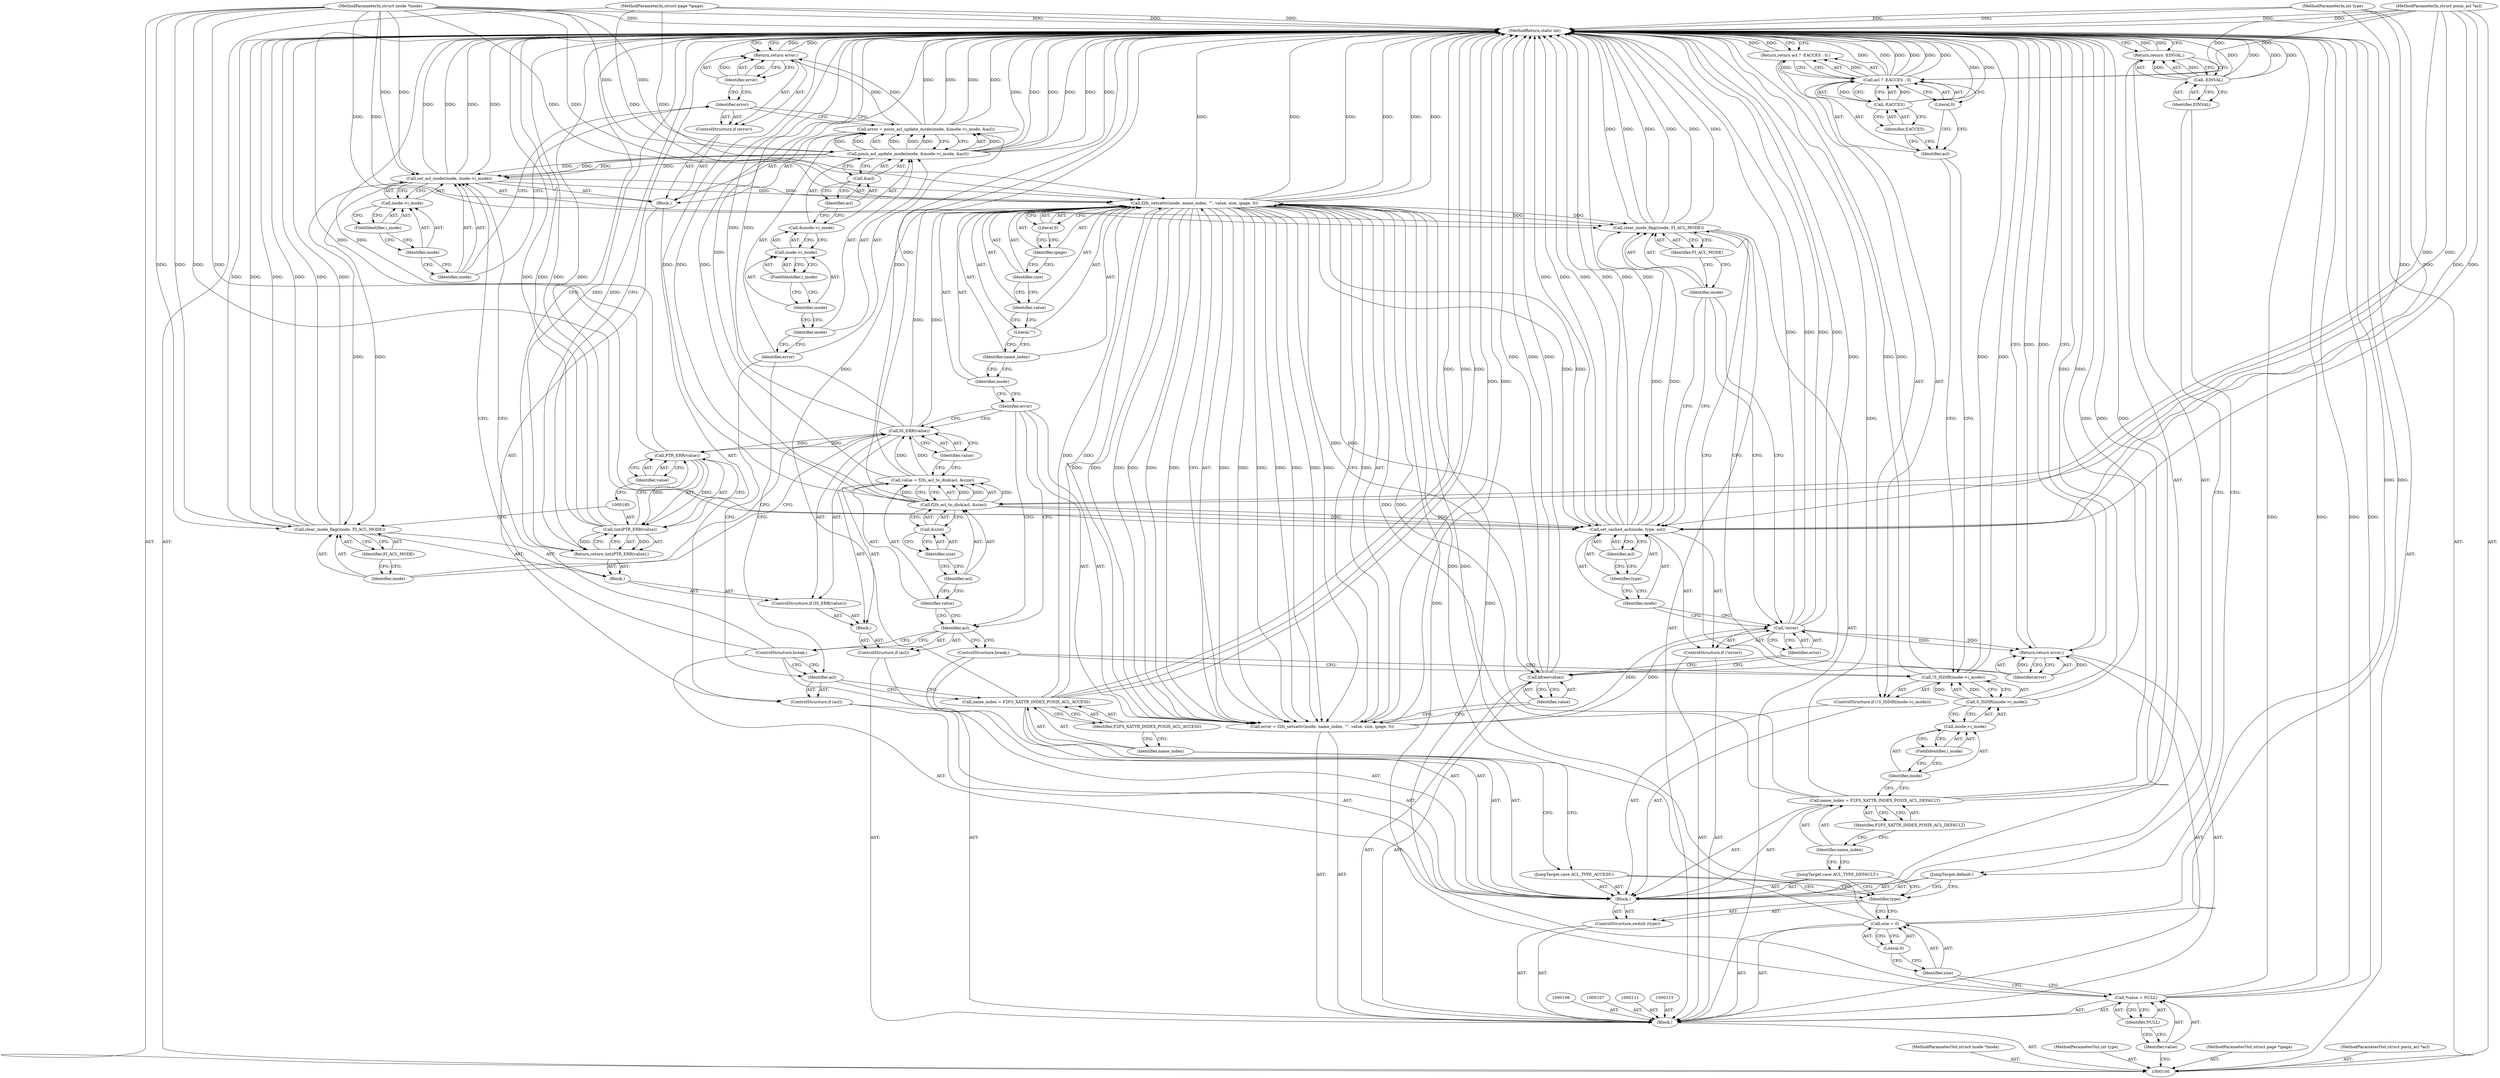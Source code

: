 digraph "0_linux_073931017b49d9458aa351605b43a7e34598caef_4" {
"1000212" [label="(MethodReturn,static int)"];
"1000101" [label="(MethodParameterIn,struct inode *inode)"];
"1000310" [label="(MethodParameterOut,struct inode *inode)"];
"1000102" [label="(MethodParameterIn,int type)"];
"1000311" [label="(MethodParameterOut,int type)"];
"1000119" [label="(JumpTarget,case ACL_TYPE_ACCESS:)"];
"1000122" [label="(Identifier,F2FS_XATTR_INDEX_POSIX_ACL_ACCESS)"];
"1000120" [label="(Call,name_index = F2FS_XATTR_INDEX_POSIX_ACL_ACCESS)"];
"1000121" [label="(Identifier,name_index)"];
"1000125" [label="(Block,)"];
"1000123" [label="(ControlStructure,if (acl))"];
"1000124" [label="(Identifier,acl)"];
"1000128" [label="(Call,posix_acl_update_mode(inode, &inode->i_mode, &acl))"];
"1000126" [label="(Call,error = posix_acl_update_mode(inode, &inode->i_mode, &acl))"];
"1000127" [label="(Identifier,error)"];
"1000129" [label="(Identifier,inode)"];
"1000130" [label="(Call,&inode->i_mode)"];
"1000131" [label="(Call,inode->i_mode)"];
"1000132" [label="(Identifier,inode)"];
"1000133" [label="(FieldIdentifier,i_mode)"];
"1000134" [label="(Call,&acl)"];
"1000135" [label="(Identifier,acl)"];
"1000136" [label="(ControlStructure,if (error))"];
"1000137" [label="(Identifier,error)"];
"1000139" [label="(Identifier,error)"];
"1000138" [label="(Return,return error;)"];
"1000141" [label="(Identifier,inode)"];
"1000142" [label="(Call,inode->i_mode)"];
"1000143" [label="(Identifier,inode)"];
"1000144" [label="(FieldIdentifier,i_mode)"];
"1000140" [label="(Call,set_acl_inode(inode, inode->i_mode))"];
"1000145" [label="(ControlStructure,break;)"];
"1000104" [label="(MethodParameterIn,struct page *ipage)"];
"1000313" [label="(MethodParameterOut,struct page *ipage)"];
"1000103" [label="(MethodParameterIn,struct posix_acl *acl)"];
"1000312" [label="(MethodParameterOut,struct posix_acl *acl)"];
"1000146" [label="(JumpTarget,case ACL_TYPE_DEFAULT:)"];
"1000149" [label="(Identifier,F2FS_XATTR_INDEX_POSIX_ACL_DEFAULT)"];
"1000147" [label="(Call,name_index = F2FS_XATTR_INDEX_POSIX_ACL_DEFAULT)"];
"1000148" [label="(Identifier,name_index)"];
"1000153" [label="(Call,inode->i_mode)"];
"1000154" [label="(Identifier,inode)"];
"1000150" [label="(ControlStructure,if (!S_ISDIR(inode->i_mode)))"];
"1000155" [label="(FieldIdentifier,i_mode)"];
"1000151" [label="(Call,!S_ISDIR(inode->i_mode))"];
"1000152" [label="(Call,S_ISDIR(inode->i_mode))"];
"1000157" [label="(Call,acl ? -EACCES : 0)"];
"1000158" [label="(Identifier,acl)"];
"1000159" [label="(Call,-EACCES)"];
"1000160" [label="(Identifier,EACCES)"];
"1000161" [label="(Literal,0)"];
"1000156" [label="(Return,return acl ? -EACCES : 0;)"];
"1000162" [label="(ControlStructure,break;)"];
"1000163" [label="(JumpTarget,default:)"];
"1000166" [label="(Identifier,EINVAL)"];
"1000164" [label="(Return,return -EINVAL;)"];
"1000165" [label="(Call,-EINVAL)"];
"1000105" [label="(Block,)"];
"1000167" [label="(ControlStructure,if (acl))"];
"1000169" [label="(Block,)"];
"1000168" [label="(Identifier,acl)"];
"1000172" [label="(Call,f2fs_acl_to_disk(acl, &size))"];
"1000170" [label="(Call,value = f2fs_acl_to_disk(acl, &size))"];
"1000171" [label="(Identifier,value)"];
"1000173" [label="(Identifier,acl)"];
"1000174" [label="(Call,&size)"];
"1000175" [label="(Identifier,size)"];
"1000178" [label="(Identifier,value)"];
"1000176" [label="(ControlStructure,if (IS_ERR(value)))"];
"1000179" [label="(Block,)"];
"1000177" [label="(Call,IS_ERR(value))"];
"1000181" [label="(Identifier,inode)"];
"1000182" [label="(Identifier,FI_ACL_MODE)"];
"1000180" [label="(Call,clear_inode_flag(inode, FI_ACL_MODE))"];
"1000184" [label="(Call,(int)PTR_ERR(value))"];
"1000186" [label="(Call,PTR_ERR(value))"];
"1000187" [label="(Identifier,value)"];
"1000183" [label="(Return,return (int)PTR_ERR(value);)"];
"1000188" [label="(Call,error = f2fs_setxattr(inode, name_index, \"\", value, size, ipage, 0))"];
"1000189" [label="(Identifier,error)"];
"1000191" [label="(Identifier,inode)"];
"1000192" [label="(Identifier,name_index)"];
"1000193" [label="(Literal,\"\")"];
"1000194" [label="(Identifier,value)"];
"1000195" [label="(Identifier,size)"];
"1000196" [label="(Identifier,ipage)"];
"1000197" [label="(Literal,0)"];
"1000190" [label="(Call,f2fs_setxattr(inode, name_index, \"\", value, size, ipage, 0))"];
"1000198" [label="(Call,kfree(value))"];
"1000199" [label="(Identifier,value)"];
"1000200" [label="(ControlStructure,if (!error))"];
"1000201" [label="(Call,!error)"];
"1000202" [label="(Identifier,error)"];
"1000204" [label="(Identifier,inode)"];
"1000203" [label="(Call,set_cached_acl(inode, type, acl))"];
"1000205" [label="(Identifier,type)"];
"1000206" [label="(Identifier,acl)"];
"1000207" [label="(Call,clear_inode_flag(inode, FI_ACL_MODE))"];
"1000208" [label="(Identifier,inode)"];
"1000209" [label="(Identifier,FI_ACL_MODE)"];
"1000210" [label="(Return,return error;)"];
"1000211" [label="(Identifier,error)"];
"1000110" [label="(Identifier,NULL)"];
"1000108" [label="(Call,*value = NULL)"];
"1000109" [label="(Identifier,value)"];
"1000114" [label="(Literal,0)"];
"1000112" [label="(Call,size = 0)"];
"1000113" [label="(Identifier,size)"];
"1000116" [label="(ControlStructure,switch (type))"];
"1000118" [label="(Block,)"];
"1000117" [label="(Identifier,type)"];
"1000212" -> "1000100"  [label="AST: "];
"1000212" -> "1000138"  [label="CFG: "];
"1000212" -> "1000156"  [label="CFG: "];
"1000212" -> "1000164"  [label="CFG: "];
"1000212" -> "1000183"  [label="CFG: "];
"1000212" -> "1000210"  [label="CFG: "];
"1000183" -> "1000212"  [label="DDG: "];
"1000138" -> "1000212"  [label="DDG: "];
"1000210" -> "1000212"  [label="DDG: "];
"1000156" -> "1000212"  [label="DDG: "];
"1000164" -> "1000212"  [label="DDG: "];
"1000201" -> "1000212"  [label="DDG: "];
"1000201" -> "1000212"  [label="DDG: "];
"1000151" -> "1000212"  [label="DDG: "];
"1000151" -> "1000212"  [label="DDG: "];
"1000188" -> "1000212"  [label="DDG: "];
"1000157" -> "1000212"  [label="DDG: "];
"1000157" -> "1000212"  [label="DDG: "];
"1000157" -> "1000212"  [label="DDG: "];
"1000104" -> "1000212"  [label="DDG: "];
"1000159" -> "1000212"  [label="DDG: "];
"1000203" -> "1000212"  [label="DDG: "];
"1000203" -> "1000212"  [label="DDG: "];
"1000203" -> "1000212"  [label="DDG: "];
"1000180" -> "1000212"  [label="DDG: "];
"1000180" -> "1000212"  [label="DDG: "];
"1000180" -> "1000212"  [label="DDG: "];
"1000198" -> "1000212"  [label="DDG: "];
"1000198" -> "1000212"  [label="DDG: "];
"1000120" -> "1000212"  [label="DDG: "];
"1000120" -> "1000212"  [label="DDG: "];
"1000126" -> "1000212"  [label="DDG: "];
"1000126" -> "1000212"  [label="DDG: "];
"1000190" -> "1000212"  [label="DDG: "];
"1000190" -> "1000212"  [label="DDG: "];
"1000190" -> "1000212"  [label="DDG: "];
"1000128" -> "1000212"  [label="DDG: "];
"1000128" -> "1000212"  [label="DDG: "];
"1000128" -> "1000212"  [label="DDG: "];
"1000184" -> "1000212"  [label="DDG: "];
"1000184" -> "1000212"  [label="DDG: "];
"1000170" -> "1000212"  [label="DDG: "];
"1000186" -> "1000212"  [label="DDG: "];
"1000140" -> "1000212"  [label="DDG: "];
"1000140" -> "1000212"  [label="DDG: "];
"1000207" -> "1000212"  [label="DDG: "];
"1000207" -> "1000212"  [label="DDG: "];
"1000207" -> "1000212"  [label="DDG: "];
"1000165" -> "1000212"  [label="DDG: "];
"1000165" -> "1000212"  [label="DDG: "];
"1000103" -> "1000212"  [label="DDG: "];
"1000147" -> "1000212"  [label="DDG: "];
"1000147" -> "1000212"  [label="DDG: "];
"1000152" -> "1000212"  [label="DDG: "];
"1000102" -> "1000212"  [label="DDG: "];
"1000112" -> "1000212"  [label="DDG: "];
"1000101" -> "1000212"  [label="DDG: "];
"1000108" -> "1000212"  [label="DDG: "];
"1000108" -> "1000212"  [label="DDG: "];
"1000172" -> "1000212"  [label="DDG: "];
"1000172" -> "1000212"  [label="DDG: "];
"1000177" -> "1000212"  [label="DDG: "];
"1000101" -> "1000100"  [label="AST: "];
"1000101" -> "1000212"  [label="DDG: "];
"1000101" -> "1000128"  [label="DDG: "];
"1000101" -> "1000140"  [label="DDG: "];
"1000101" -> "1000180"  [label="DDG: "];
"1000101" -> "1000190"  [label="DDG: "];
"1000101" -> "1000203"  [label="DDG: "];
"1000101" -> "1000207"  [label="DDG: "];
"1000310" -> "1000100"  [label="AST: "];
"1000102" -> "1000100"  [label="AST: "];
"1000102" -> "1000212"  [label="DDG: "];
"1000102" -> "1000203"  [label="DDG: "];
"1000311" -> "1000100"  [label="AST: "];
"1000119" -> "1000118"  [label="AST: "];
"1000119" -> "1000117"  [label="CFG: "];
"1000121" -> "1000119"  [label="CFG: "];
"1000122" -> "1000120"  [label="AST: "];
"1000122" -> "1000121"  [label="CFG: "];
"1000120" -> "1000122"  [label="CFG: "];
"1000120" -> "1000118"  [label="AST: "];
"1000120" -> "1000122"  [label="CFG: "];
"1000121" -> "1000120"  [label="AST: "];
"1000122" -> "1000120"  [label="AST: "];
"1000124" -> "1000120"  [label="CFG: "];
"1000120" -> "1000212"  [label="DDG: "];
"1000120" -> "1000212"  [label="DDG: "];
"1000120" -> "1000190"  [label="DDG: "];
"1000121" -> "1000120"  [label="AST: "];
"1000121" -> "1000119"  [label="CFG: "];
"1000122" -> "1000121"  [label="CFG: "];
"1000125" -> "1000123"  [label="AST: "];
"1000126" -> "1000125"  [label="AST: "];
"1000136" -> "1000125"  [label="AST: "];
"1000140" -> "1000125"  [label="AST: "];
"1000123" -> "1000118"  [label="AST: "];
"1000124" -> "1000123"  [label="AST: "];
"1000125" -> "1000123"  [label="AST: "];
"1000124" -> "1000123"  [label="AST: "];
"1000124" -> "1000120"  [label="CFG: "];
"1000127" -> "1000124"  [label="CFG: "];
"1000145" -> "1000124"  [label="CFG: "];
"1000128" -> "1000126"  [label="AST: "];
"1000128" -> "1000134"  [label="CFG: "];
"1000129" -> "1000128"  [label="AST: "];
"1000130" -> "1000128"  [label="AST: "];
"1000134" -> "1000128"  [label="AST: "];
"1000126" -> "1000128"  [label="CFG: "];
"1000128" -> "1000212"  [label="DDG: "];
"1000128" -> "1000212"  [label="DDG: "];
"1000128" -> "1000212"  [label="DDG: "];
"1000128" -> "1000126"  [label="DDG: "];
"1000128" -> "1000126"  [label="DDG: "];
"1000128" -> "1000126"  [label="DDG: "];
"1000101" -> "1000128"  [label="DDG: "];
"1000128" -> "1000140"  [label="DDG: "];
"1000128" -> "1000140"  [label="DDG: "];
"1000126" -> "1000125"  [label="AST: "];
"1000126" -> "1000128"  [label="CFG: "];
"1000127" -> "1000126"  [label="AST: "];
"1000128" -> "1000126"  [label="AST: "];
"1000137" -> "1000126"  [label="CFG: "];
"1000126" -> "1000212"  [label="DDG: "];
"1000126" -> "1000212"  [label="DDG: "];
"1000128" -> "1000126"  [label="DDG: "];
"1000128" -> "1000126"  [label="DDG: "];
"1000128" -> "1000126"  [label="DDG: "];
"1000126" -> "1000138"  [label="DDG: "];
"1000127" -> "1000126"  [label="AST: "];
"1000127" -> "1000124"  [label="CFG: "];
"1000129" -> "1000127"  [label="CFG: "];
"1000129" -> "1000128"  [label="AST: "];
"1000129" -> "1000127"  [label="CFG: "];
"1000132" -> "1000129"  [label="CFG: "];
"1000130" -> "1000128"  [label="AST: "];
"1000130" -> "1000131"  [label="CFG: "];
"1000131" -> "1000130"  [label="AST: "];
"1000135" -> "1000130"  [label="CFG: "];
"1000131" -> "1000130"  [label="AST: "];
"1000131" -> "1000133"  [label="CFG: "];
"1000132" -> "1000131"  [label="AST: "];
"1000133" -> "1000131"  [label="AST: "];
"1000130" -> "1000131"  [label="CFG: "];
"1000132" -> "1000131"  [label="AST: "];
"1000132" -> "1000129"  [label="CFG: "];
"1000133" -> "1000132"  [label="CFG: "];
"1000133" -> "1000131"  [label="AST: "];
"1000133" -> "1000132"  [label="CFG: "];
"1000131" -> "1000133"  [label="CFG: "];
"1000134" -> "1000128"  [label="AST: "];
"1000134" -> "1000135"  [label="CFG: "];
"1000135" -> "1000134"  [label="AST: "];
"1000128" -> "1000134"  [label="CFG: "];
"1000135" -> "1000134"  [label="AST: "];
"1000135" -> "1000130"  [label="CFG: "];
"1000134" -> "1000135"  [label="CFG: "];
"1000136" -> "1000125"  [label="AST: "];
"1000137" -> "1000136"  [label="AST: "];
"1000138" -> "1000136"  [label="AST: "];
"1000137" -> "1000136"  [label="AST: "];
"1000137" -> "1000126"  [label="CFG: "];
"1000139" -> "1000137"  [label="CFG: "];
"1000141" -> "1000137"  [label="CFG: "];
"1000139" -> "1000138"  [label="AST: "];
"1000139" -> "1000137"  [label="CFG: "];
"1000138" -> "1000139"  [label="CFG: "];
"1000139" -> "1000138"  [label="DDG: "];
"1000138" -> "1000136"  [label="AST: "];
"1000138" -> "1000139"  [label="CFG: "];
"1000139" -> "1000138"  [label="AST: "];
"1000212" -> "1000138"  [label="CFG: "];
"1000138" -> "1000212"  [label="DDG: "];
"1000139" -> "1000138"  [label="DDG: "];
"1000126" -> "1000138"  [label="DDG: "];
"1000141" -> "1000140"  [label="AST: "];
"1000141" -> "1000137"  [label="CFG: "];
"1000143" -> "1000141"  [label="CFG: "];
"1000142" -> "1000140"  [label="AST: "];
"1000142" -> "1000144"  [label="CFG: "];
"1000143" -> "1000142"  [label="AST: "];
"1000144" -> "1000142"  [label="AST: "];
"1000140" -> "1000142"  [label="CFG: "];
"1000143" -> "1000142"  [label="AST: "];
"1000143" -> "1000141"  [label="CFG: "];
"1000144" -> "1000143"  [label="CFG: "];
"1000144" -> "1000142"  [label="AST: "];
"1000144" -> "1000143"  [label="CFG: "];
"1000142" -> "1000144"  [label="CFG: "];
"1000140" -> "1000125"  [label="AST: "];
"1000140" -> "1000142"  [label="CFG: "];
"1000141" -> "1000140"  [label="AST: "];
"1000142" -> "1000140"  [label="AST: "];
"1000145" -> "1000140"  [label="CFG: "];
"1000140" -> "1000212"  [label="DDG: "];
"1000140" -> "1000212"  [label="DDG: "];
"1000128" -> "1000140"  [label="DDG: "];
"1000128" -> "1000140"  [label="DDG: "];
"1000101" -> "1000140"  [label="DDG: "];
"1000140" -> "1000180"  [label="DDG: "];
"1000140" -> "1000190"  [label="DDG: "];
"1000145" -> "1000118"  [label="AST: "];
"1000145" -> "1000140"  [label="CFG: "];
"1000145" -> "1000124"  [label="CFG: "];
"1000168" -> "1000145"  [label="CFG: "];
"1000104" -> "1000100"  [label="AST: "];
"1000104" -> "1000212"  [label="DDG: "];
"1000104" -> "1000190"  [label="DDG: "];
"1000313" -> "1000100"  [label="AST: "];
"1000103" -> "1000100"  [label="AST: "];
"1000103" -> "1000212"  [label="DDG: "];
"1000103" -> "1000157"  [label="DDG: "];
"1000103" -> "1000172"  [label="DDG: "];
"1000103" -> "1000203"  [label="DDG: "];
"1000312" -> "1000100"  [label="AST: "];
"1000146" -> "1000118"  [label="AST: "];
"1000146" -> "1000117"  [label="CFG: "];
"1000148" -> "1000146"  [label="CFG: "];
"1000149" -> "1000147"  [label="AST: "];
"1000149" -> "1000148"  [label="CFG: "];
"1000147" -> "1000149"  [label="CFG: "];
"1000147" -> "1000118"  [label="AST: "];
"1000147" -> "1000149"  [label="CFG: "];
"1000148" -> "1000147"  [label="AST: "];
"1000149" -> "1000147"  [label="AST: "];
"1000154" -> "1000147"  [label="CFG: "];
"1000147" -> "1000212"  [label="DDG: "];
"1000147" -> "1000212"  [label="DDG: "];
"1000147" -> "1000190"  [label="DDG: "];
"1000148" -> "1000147"  [label="AST: "];
"1000148" -> "1000146"  [label="CFG: "];
"1000149" -> "1000148"  [label="CFG: "];
"1000153" -> "1000152"  [label="AST: "];
"1000153" -> "1000155"  [label="CFG: "];
"1000154" -> "1000153"  [label="AST: "];
"1000155" -> "1000153"  [label="AST: "];
"1000152" -> "1000153"  [label="CFG: "];
"1000154" -> "1000153"  [label="AST: "];
"1000154" -> "1000147"  [label="CFG: "];
"1000155" -> "1000154"  [label="CFG: "];
"1000150" -> "1000118"  [label="AST: "];
"1000151" -> "1000150"  [label="AST: "];
"1000156" -> "1000150"  [label="AST: "];
"1000155" -> "1000153"  [label="AST: "];
"1000155" -> "1000154"  [label="CFG: "];
"1000153" -> "1000155"  [label="CFG: "];
"1000151" -> "1000150"  [label="AST: "];
"1000151" -> "1000152"  [label="CFG: "];
"1000152" -> "1000151"  [label="AST: "];
"1000158" -> "1000151"  [label="CFG: "];
"1000162" -> "1000151"  [label="CFG: "];
"1000151" -> "1000212"  [label="DDG: "];
"1000151" -> "1000212"  [label="DDG: "];
"1000152" -> "1000151"  [label="DDG: "];
"1000152" -> "1000151"  [label="AST: "];
"1000152" -> "1000153"  [label="CFG: "];
"1000153" -> "1000152"  [label="AST: "];
"1000151" -> "1000152"  [label="CFG: "];
"1000152" -> "1000212"  [label="DDG: "];
"1000152" -> "1000151"  [label="DDG: "];
"1000157" -> "1000156"  [label="AST: "];
"1000157" -> "1000159"  [label="CFG: "];
"1000157" -> "1000161"  [label="CFG: "];
"1000158" -> "1000157"  [label="AST: "];
"1000159" -> "1000157"  [label="AST: "];
"1000161" -> "1000157"  [label="AST: "];
"1000156" -> "1000157"  [label="CFG: "];
"1000157" -> "1000212"  [label="DDG: "];
"1000157" -> "1000212"  [label="DDG: "];
"1000157" -> "1000212"  [label="DDG: "];
"1000157" -> "1000156"  [label="DDG: "];
"1000103" -> "1000157"  [label="DDG: "];
"1000159" -> "1000157"  [label="DDG: "];
"1000158" -> "1000157"  [label="AST: "];
"1000158" -> "1000151"  [label="CFG: "];
"1000160" -> "1000158"  [label="CFG: "];
"1000161" -> "1000158"  [label="CFG: "];
"1000159" -> "1000157"  [label="AST: "];
"1000159" -> "1000160"  [label="CFG: "];
"1000160" -> "1000159"  [label="AST: "];
"1000157" -> "1000159"  [label="CFG: "];
"1000159" -> "1000212"  [label="DDG: "];
"1000159" -> "1000157"  [label="DDG: "];
"1000160" -> "1000159"  [label="AST: "];
"1000160" -> "1000158"  [label="CFG: "];
"1000159" -> "1000160"  [label="CFG: "];
"1000161" -> "1000157"  [label="AST: "];
"1000161" -> "1000158"  [label="CFG: "];
"1000157" -> "1000161"  [label="CFG: "];
"1000156" -> "1000150"  [label="AST: "];
"1000156" -> "1000157"  [label="CFG: "];
"1000157" -> "1000156"  [label="AST: "];
"1000212" -> "1000156"  [label="CFG: "];
"1000156" -> "1000212"  [label="DDG: "];
"1000157" -> "1000156"  [label="DDG: "];
"1000162" -> "1000118"  [label="AST: "];
"1000162" -> "1000151"  [label="CFG: "];
"1000168" -> "1000162"  [label="CFG: "];
"1000163" -> "1000118"  [label="AST: "];
"1000163" -> "1000117"  [label="CFG: "];
"1000166" -> "1000163"  [label="CFG: "];
"1000166" -> "1000165"  [label="AST: "];
"1000166" -> "1000163"  [label="CFG: "];
"1000165" -> "1000166"  [label="CFG: "];
"1000164" -> "1000118"  [label="AST: "];
"1000164" -> "1000165"  [label="CFG: "];
"1000165" -> "1000164"  [label="AST: "];
"1000212" -> "1000164"  [label="CFG: "];
"1000164" -> "1000212"  [label="DDG: "];
"1000165" -> "1000164"  [label="DDG: "];
"1000165" -> "1000164"  [label="AST: "];
"1000165" -> "1000166"  [label="CFG: "];
"1000166" -> "1000165"  [label="AST: "];
"1000164" -> "1000165"  [label="CFG: "];
"1000165" -> "1000212"  [label="DDG: "];
"1000165" -> "1000212"  [label="DDG: "];
"1000165" -> "1000164"  [label="DDG: "];
"1000105" -> "1000100"  [label="AST: "];
"1000106" -> "1000105"  [label="AST: "];
"1000107" -> "1000105"  [label="AST: "];
"1000108" -> "1000105"  [label="AST: "];
"1000111" -> "1000105"  [label="AST: "];
"1000112" -> "1000105"  [label="AST: "];
"1000115" -> "1000105"  [label="AST: "];
"1000116" -> "1000105"  [label="AST: "];
"1000167" -> "1000105"  [label="AST: "];
"1000188" -> "1000105"  [label="AST: "];
"1000198" -> "1000105"  [label="AST: "];
"1000200" -> "1000105"  [label="AST: "];
"1000207" -> "1000105"  [label="AST: "];
"1000210" -> "1000105"  [label="AST: "];
"1000167" -> "1000105"  [label="AST: "];
"1000168" -> "1000167"  [label="AST: "];
"1000169" -> "1000167"  [label="AST: "];
"1000169" -> "1000167"  [label="AST: "];
"1000170" -> "1000169"  [label="AST: "];
"1000176" -> "1000169"  [label="AST: "];
"1000168" -> "1000167"  [label="AST: "];
"1000168" -> "1000145"  [label="CFG: "];
"1000168" -> "1000162"  [label="CFG: "];
"1000171" -> "1000168"  [label="CFG: "];
"1000189" -> "1000168"  [label="CFG: "];
"1000172" -> "1000170"  [label="AST: "];
"1000172" -> "1000174"  [label="CFG: "];
"1000173" -> "1000172"  [label="AST: "];
"1000174" -> "1000172"  [label="AST: "];
"1000170" -> "1000172"  [label="CFG: "];
"1000172" -> "1000212"  [label="DDG: "];
"1000172" -> "1000212"  [label="DDG: "];
"1000172" -> "1000170"  [label="DDG: "];
"1000172" -> "1000170"  [label="DDG: "];
"1000103" -> "1000172"  [label="DDG: "];
"1000172" -> "1000203"  [label="DDG: "];
"1000170" -> "1000169"  [label="AST: "];
"1000170" -> "1000172"  [label="CFG: "];
"1000171" -> "1000170"  [label="AST: "];
"1000172" -> "1000170"  [label="AST: "];
"1000178" -> "1000170"  [label="CFG: "];
"1000170" -> "1000212"  [label="DDG: "];
"1000172" -> "1000170"  [label="DDG: "];
"1000172" -> "1000170"  [label="DDG: "];
"1000170" -> "1000177"  [label="DDG: "];
"1000171" -> "1000170"  [label="AST: "];
"1000171" -> "1000168"  [label="CFG: "];
"1000173" -> "1000171"  [label="CFG: "];
"1000173" -> "1000172"  [label="AST: "];
"1000173" -> "1000171"  [label="CFG: "];
"1000175" -> "1000173"  [label="CFG: "];
"1000174" -> "1000172"  [label="AST: "];
"1000174" -> "1000175"  [label="CFG: "];
"1000175" -> "1000174"  [label="AST: "];
"1000172" -> "1000174"  [label="CFG: "];
"1000175" -> "1000174"  [label="AST: "];
"1000175" -> "1000173"  [label="CFG: "];
"1000174" -> "1000175"  [label="CFG: "];
"1000178" -> "1000177"  [label="AST: "];
"1000178" -> "1000170"  [label="CFG: "];
"1000177" -> "1000178"  [label="CFG: "];
"1000176" -> "1000169"  [label="AST: "];
"1000177" -> "1000176"  [label="AST: "];
"1000179" -> "1000176"  [label="AST: "];
"1000179" -> "1000176"  [label="AST: "];
"1000180" -> "1000179"  [label="AST: "];
"1000183" -> "1000179"  [label="AST: "];
"1000177" -> "1000176"  [label="AST: "];
"1000177" -> "1000178"  [label="CFG: "];
"1000178" -> "1000177"  [label="AST: "];
"1000181" -> "1000177"  [label="CFG: "];
"1000189" -> "1000177"  [label="CFG: "];
"1000177" -> "1000212"  [label="DDG: "];
"1000170" -> "1000177"  [label="DDG: "];
"1000177" -> "1000186"  [label="DDG: "];
"1000177" -> "1000190"  [label="DDG: "];
"1000181" -> "1000180"  [label="AST: "];
"1000181" -> "1000177"  [label="CFG: "];
"1000182" -> "1000181"  [label="CFG: "];
"1000182" -> "1000180"  [label="AST: "];
"1000182" -> "1000181"  [label="CFG: "];
"1000180" -> "1000182"  [label="CFG: "];
"1000180" -> "1000179"  [label="AST: "];
"1000180" -> "1000182"  [label="CFG: "];
"1000181" -> "1000180"  [label="AST: "];
"1000182" -> "1000180"  [label="AST: "];
"1000185" -> "1000180"  [label="CFG: "];
"1000180" -> "1000212"  [label="DDG: "];
"1000180" -> "1000212"  [label="DDG: "];
"1000180" -> "1000212"  [label="DDG: "];
"1000140" -> "1000180"  [label="DDG: "];
"1000101" -> "1000180"  [label="DDG: "];
"1000184" -> "1000183"  [label="AST: "];
"1000184" -> "1000186"  [label="CFG: "];
"1000185" -> "1000184"  [label="AST: "];
"1000186" -> "1000184"  [label="AST: "];
"1000183" -> "1000184"  [label="CFG: "];
"1000184" -> "1000212"  [label="DDG: "];
"1000184" -> "1000212"  [label="DDG: "];
"1000184" -> "1000183"  [label="DDG: "];
"1000186" -> "1000184"  [label="DDG: "];
"1000186" -> "1000184"  [label="AST: "];
"1000186" -> "1000187"  [label="CFG: "];
"1000187" -> "1000186"  [label="AST: "];
"1000184" -> "1000186"  [label="CFG: "];
"1000186" -> "1000212"  [label="DDG: "];
"1000186" -> "1000184"  [label="DDG: "];
"1000177" -> "1000186"  [label="DDG: "];
"1000187" -> "1000186"  [label="AST: "];
"1000187" -> "1000185"  [label="CFG: "];
"1000186" -> "1000187"  [label="CFG: "];
"1000183" -> "1000179"  [label="AST: "];
"1000183" -> "1000184"  [label="CFG: "];
"1000184" -> "1000183"  [label="AST: "];
"1000212" -> "1000183"  [label="CFG: "];
"1000183" -> "1000212"  [label="DDG: "];
"1000184" -> "1000183"  [label="DDG: "];
"1000188" -> "1000105"  [label="AST: "];
"1000188" -> "1000190"  [label="CFG: "];
"1000189" -> "1000188"  [label="AST: "];
"1000190" -> "1000188"  [label="AST: "];
"1000199" -> "1000188"  [label="CFG: "];
"1000188" -> "1000212"  [label="DDG: "];
"1000190" -> "1000188"  [label="DDG: "];
"1000190" -> "1000188"  [label="DDG: "];
"1000190" -> "1000188"  [label="DDG: "];
"1000190" -> "1000188"  [label="DDG: "];
"1000190" -> "1000188"  [label="DDG: "];
"1000190" -> "1000188"  [label="DDG: "];
"1000190" -> "1000188"  [label="DDG: "];
"1000188" -> "1000201"  [label="DDG: "];
"1000189" -> "1000188"  [label="AST: "];
"1000189" -> "1000177"  [label="CFG: "];
"1000189" -> "1000168"  [label="CFG: "];
"1000191" -> "1000189"  [label="CFG: "];
"1000191" -> "1000190"  [label="AST: "];
"1000191" -> "1000189"  [label="CFG: "];
"1000192" -> "1000191"  [label="CFG: "];
"1000192" -> "1000190"  [label="AST: "];
"1000192" -> "1000191"  [label="CFG: "];
"1000193" -> "1000192"  [label="CFG: "];
"1000193" -> "1000190"  [label="AST: "];
"1000193" -> "1000192"  [label="CFG: "];
"1000194" -> "1000193"  [label="CFG: "];
"1000194" -> "1000190"  [label="AST: "];
"1000194" -> "1000193"  [label="CFG: "];
"1000195" -> "1000194"  [label="CFG: "];
"1000195" -> "1000190"  [label="AST: "];
"1000195" -> "1000194"  [label="CFG: "];
"1000196" -> "1000195"  [label="CFG: "];
"1000196" -> "1000190"  [label="AST: "];
"1000196" -> "1000195"  [label="CFG: "];
"1000197" -> "1000196"  [label="CFG: "];
"1000197" -> "1000190"  [label="AST: "];
"1000197" -> "1000196"  [label="CFG: "];
"1000190" -> "1000197"  [label="CFG: "];
"1000190" -> "1000188"  [label="AST: "];
"1000190" -> "1000197"  [label="CFG: "];
"1000191" -> "1000190"  [label="AST: "];
"1000192" -> "1000190"  [label="AST: "];
"1000193" -> "1000190"  [label="AST: "];
"1000194" -> "1000190"  [label="AST: "];
"1000195" -> "1000190"  [label="AST: "];
"1000196" -> "1000190"  [label="AST: "];
"1000197" -> "1000190"  [label="AST: "];
"1000188" -> "1000190"  [label="CFG: "];
"1000190" -> "1000212"  [label="DDG: "];
"1000190" -> "1000212"  [label="DDG: "];
"1000190" -> "1000212"  [label="DDG: "];
"1000190" -> "1000188"  [label="DDG: "];
"1000190" -> "1000188"  [label="DDG: "];
"1000190" -> "1000188"  [label="DDG: "];
"1000190" -> "1000188"  [label="DDG: "];
"1000190" -> "1000188"  [label="DDG: "];
"1000190" -> "1000188"  [label="DDG: "];
"1000190" -> "1000188"  [label="DDG: "];
"1000140" -> "1000190"  [label="DDG: "];
"1000101" -> "1000190"  [label="DDG: "];
"1000120" -> "1000190"  [label="DDG: "];
"1000147" -> "1000190"  [label="DDG: "];
"1000177" -> "1000190"  [label="DDG: "];
"1000108" -> "1000190"  [label="DDG: "];
"1000112" -> "1000190"  [label="DDG: "];
"1000104" -> "1000190"  [label="DDG: "];
"1000190" -> "1000198"  [label="DDG: "];
"1000190" -> "1000203"  [label="DDG: "];
"1000190" -> "1000207"  [label="DDG: "];
"1000198" -> "1000105"  [label="AST: "];
"1000198" -> "1000199"  [label="CFG: "];
"1000199" -> "1000198"  [label="AST: "];
"1000202" -> "1000198"  [label="CFG: "];
"1000198" -> "1000212"  [label="DDG: "];
"1000198" -> "1000212"  [label="DDG: "];
"1000190" -> "1000198"  [label="DDG: "];
"1000199" -> "1000198"  [label="AST: "];
"1000199" -> "1000188"  [label="CFG: "];
"1000198" -> "1000199"  [label="CFG: "];
"1000200" -> "1000105"  [label="AST: "];
"1000201" -> "1000200"  [label="AST: "];
"1000203" -> "1000200"  [label="AST: "];
"1000201" -> "1000200"  [label="AST: "];
"1000201" -> "1000202"  [label="CFG: "];
"1000202" -> "1000201"  [label="AST: "];
"1000204" -> "1000201"  [label="CFG: "];
"1000208" -> "1000201"  [label="CFG: "];
"1000201" -> "1000212"  [label="DDG: "];
"1000201" -> "1000212"  [label="DDG: "];
"1000188" -> "1000201"  [label="DDG: "];
"1000201" -> "1000210"  [label="DDG: "];
"1000202" -> "1000201"  [label="AST: "];
"1000202" -> "1000198"  [label="CFG: "];
"1000201" -> "1000202"  [label="CFG: "];
"1000204" -> "1000203"  [label="AST: "];
"1000204" -> "1000201"  [label="CFG: "];
"1000205" -> "1000204"  [label="CFG: "];
"1000203" -> "1000200"  [label="AST: "];
"1000203" -> "1000206"  [label="CFG: "];
"1000204" -> "1000203"  [label="AST: "];
"1000205" -> "1000203"  [label="AST: "];
"1000206" -> "1000203"  [label="AST: "];
"1000208" -> "1000203"  [label="CFG: "];
"1000203" -> "1000212"  [label="DDG: "];
"1000203" -> "1000212"  [label="DDG: "];
"1000203" -> "1000212"  [label="DDG: "];
"1000190" -> "1000203"  [label="DDG: "];
"1000101" -> "1000203"  [label="DDG: "];
"1000102" -> "1000203"  [label="DDG: "];
"1000172" -> "1000203"  [label="DDG: "];
"1000103" -> "1000203"  [label="DDG: "];
"1000203" -> "1000207"  [label="DDG: "];
"1000205" -> "1000203"  [label="AST: "];
"1000205" -> "1000204"  [label="CFG: "];
"1000206" -> "1000205"  [label="CFG: "];
"1000206" -> "1000203"  [label="AST: "];
"1000206" -> "1000205"  [label="CFG: "];
"1000203" -> "1000206"  [label="CFG: "];
"1000207" -> "1000105"  [label="AST: "];
"1000207" -> "1000209"  [label="CFG: "];
"1000208" -> "1000207"  [label="AST: "];
"1000209" -> "1000207"  [label="AST: "];
"1000211" -> "1000207"  [label="CFG: "];
"1000207" -> "1000212"  [label="DDG: "];
"1000207" -> "1000212"  [label="DDG: "];
"1000207" -> "1000212"  [label="DDG: "];
"1000190" -> "1000207"  [label="DDG: "];
"1000203" -> "1000207"  [label="DDG: "];
"1000101" -> "1000207"  [label="DDG: "];
"1000208" -> "1000207"  [label="AST: "];
"1000208" -> "1000203"  [label="CFG: "];
"1000208" -> "1000201"  [label="CFG: "];
"1000209" -> "1000208"  [label="CFG: "];
"1000209" -> "1000207"  [label="AST: "];
"1000209" -> "1000208"  [label="CFG: "];
"1000207" -> "1000209"  [label="CFG: "];
"1000210" -> "1000105"  [label="AST: "];
"1000210" -> "1000211"  [label="CFG: "];
"1000211" -> "1000210"  [label="AST: "];
"1000212" -> "1000210"  [label="CFG: "];
"1000210" -> "1000212"  [label="DDG: "];
"1000211" -> "1000210"  [label="DDG: "];
"1000201" -> "1000210"  [label="DDG: "];
"1000211" -> "1000210"  [label="AST: "];
"1000211" -> "1000207"  [label="CFG: "];
"1000210" -> "1000211"  [label="CFG: "];
"1000211" -> "1000210"  [label="DDG: "];
"1000110" -> "1000108"  [label="AST: "];
"1000110" -> "1000109"  [label="CFG: "];
"1000108" -> "1000110"  [label="CFG: "];
"1000108" -> "1000105"  [label="AST: "];
"1000108" -> "1000110"  [label="CFG: "];
"1000109" -> "1000108"  [label="AST: "];
"1000110" -> "1000108"  [label="AST: "];
"1000113" -> "1000108"  [label="CFG: "];
"1000108" -> "1000212"  [label="DDG: "];
"1000108" -> "1000212"  [label="DDG: "];
"1000108" -> "1000190"  [label="DDG: "];
"1000109" -> "1000108"  [label="AST: "];
"1000109" -> "1000100"  [label="CFG: "];
"1000110" -> "1000109"  [label="CFG: "];
"1000114" -> "1000112"  [label="AST: "];
"1000114" -> "1000113"  [label="CFG: "];
"1000112" -> "1000114"  [label="CFG: "];
"1000112" -> "1000105"  [label="AST: "];
"1000112" -> "1000114"  [label="CFG: "];
"1000113" -> "1000112"  [label="AST: "];
"1000114" -> "1000112"  [label="AST: "];
"1000117" -> "1000112"  [label="CFG: "];
"1000112" -> "1000212"  [label="DDG: "];
"1000112" -> "1000190"  [label="DDG: "];
"1000113" -> "1000112"  [label="AST: "];
"1000113" -> "1000108"  [label="CFG: "];
"1000114" -> "1000113"  [label="CFG: "];
"1000116" -> "1000105"  [label="AST: "];
"1000117" -> "1000116"  [label="AST: "];
"1000118" -> "1000116"  [label="AST: "];
"1000118" -> "1000116"  [label="AST: "];
"1000119" -> "1000118"  [label="AST: "];
"1000120" -> "1000118"  [label="AST: "];
"1000123" -> "1000118"  [label="AST: "];
"1000145" -> "1000118"  [label="AST: "];
"1000146" -> "1000118"  [label="AST: "];
"1000147" -> "1000118"  [label="AST: "];
"1000150" -> "1000118"  [label="AST: "];
"1000162" -> "1000118"  [label="AST: "];
"1000163" -> "1000118"  [label="AST: "];
"1000164" -> "1000118"  [label="AST: "];
"1000117" -> "1000116"  [label="AST: "];
"1000117" -> "1000112"  [label="CFG: "];
"1000119" -> "1000117"  [label="CFG: "];
"1000146" -> "1000117"  [label="CFG: "];
"1000163" -> "1000117"  [label="CFG: "];
}
